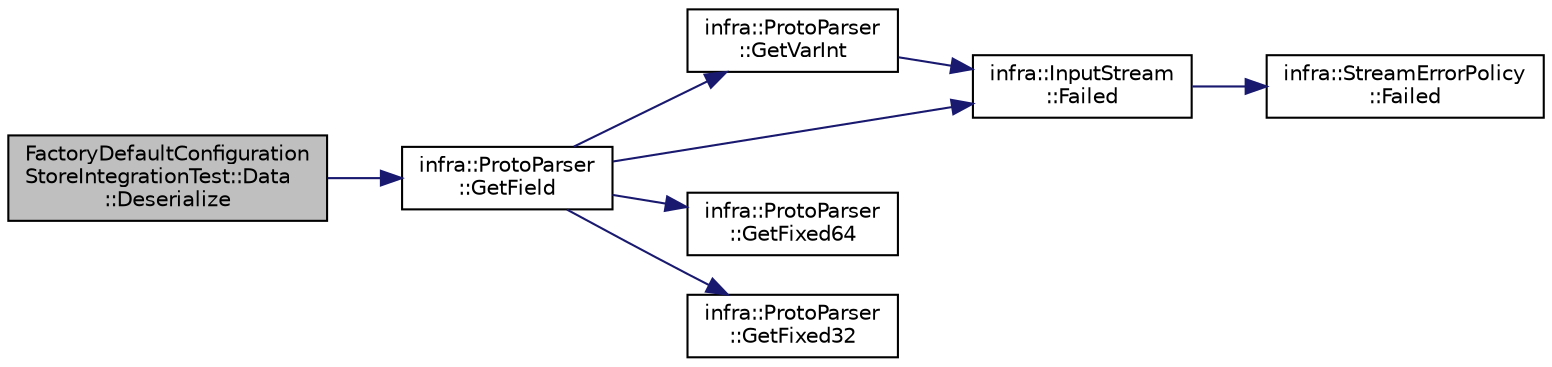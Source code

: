 digraph "FactoryDefaultConfigurationStoreIntegrationTest::Data::Deserialize"
{
 // INTERACTIVE_SVG=YES
  edge [fontname="Helvetica",fontsize="10",labelfontname="Helvetica",labelfontsize="10"];
  node [fontname="Helvetica",fontsize="10",shape=record];
  rankdir="LR";
  Node0 [label="FactoryDefaultConfiguration\lStoreIntegrationTest::Data\l::Deserialize",height=0.2,width=0.4,color="black", fillcolor="grey75", style="filled", fontcolor="black"];
  Node0 -> Node1 [color="midnightblue",fontsize="10",style="solid",fontname="Helvetica"];
  Node1 [label="infra::ProtoParser\l::GetField",height=0.2,width=0.4,color="black", fillcolor="white", style="filled",URL="$de/db9/classinfra_1_1_proto_parser.html#afe4ff42d8cdab9639cba68b2e1617f4d"];
  Node1 -> Node2 [color="midnightblue",fontsize="10",style="solid",fontname="Helvetica"];
  Node2 [label="infra::ProtoParser\l::GetVarInt",height=0.2,width=0.4,color="black", fillcolor="white", style="filled",URL="$de/db9/classinfra_1_1_proto_parser.html#a3ab7e8722bbf3e0a3a0889a2a5146891"];
  Node2 -> Node3 [color="midnightblue",fontsize="10",style="solid",fontname="Helvetica"];
  Node3 [label="infra::InputStream\l::Failed",height=0.2,width=0.4,color="black", fillcolor="white", style="filled",URL="$db/dda/classinfra_1_1_input_stream.html#ae6c6c4af7669aa70e60847a11ffd8e85"];
  Node3 -> Node4 [color="midnightblue",fontsize="10",style="solid",fontname="Helvetica"];
  Node4 [label="infra::StreamErrorPolicy\l::Failed",height=0.2,width=0.4,color="black", fillcolor="white", style="filled",URL="$d5/d4a/classinfra_1_1_stream_error_policy.html#ac1558d645711dd9685f926115719eb15"];
  Node1 -> Node5 [color="midnightblue",fontsize="10",style="solid",fontname="Helvetica"];
  Node5 [label="infra::ProtoParser\l::GetFixed64",height=0.2,width=0.4,color="black", fillcolor="white", style="filled",URL="$de/db9/classinfra_1_1_proto_parser.html#a48014b56b9688adf1c4e1d7c7033f683"];
  Node1 -> Node6 [color="midnightblue",fontsize="10",style="solid",fontname="Helvetica"];
  Node6 [label="infra::ProtoParser\l::GetFixed32",height=0.2,width=0.4,color="black", fillcolor="white", style="filled",URL="$de/db9/classinfra_1_1_proto_parser.html#a67885de2711f77d17d629b6c9b517982"];
  Node1 -> Node3 [color="midnightblue",fontsize="10",style="solid",fontname="Helvetica"];
}
